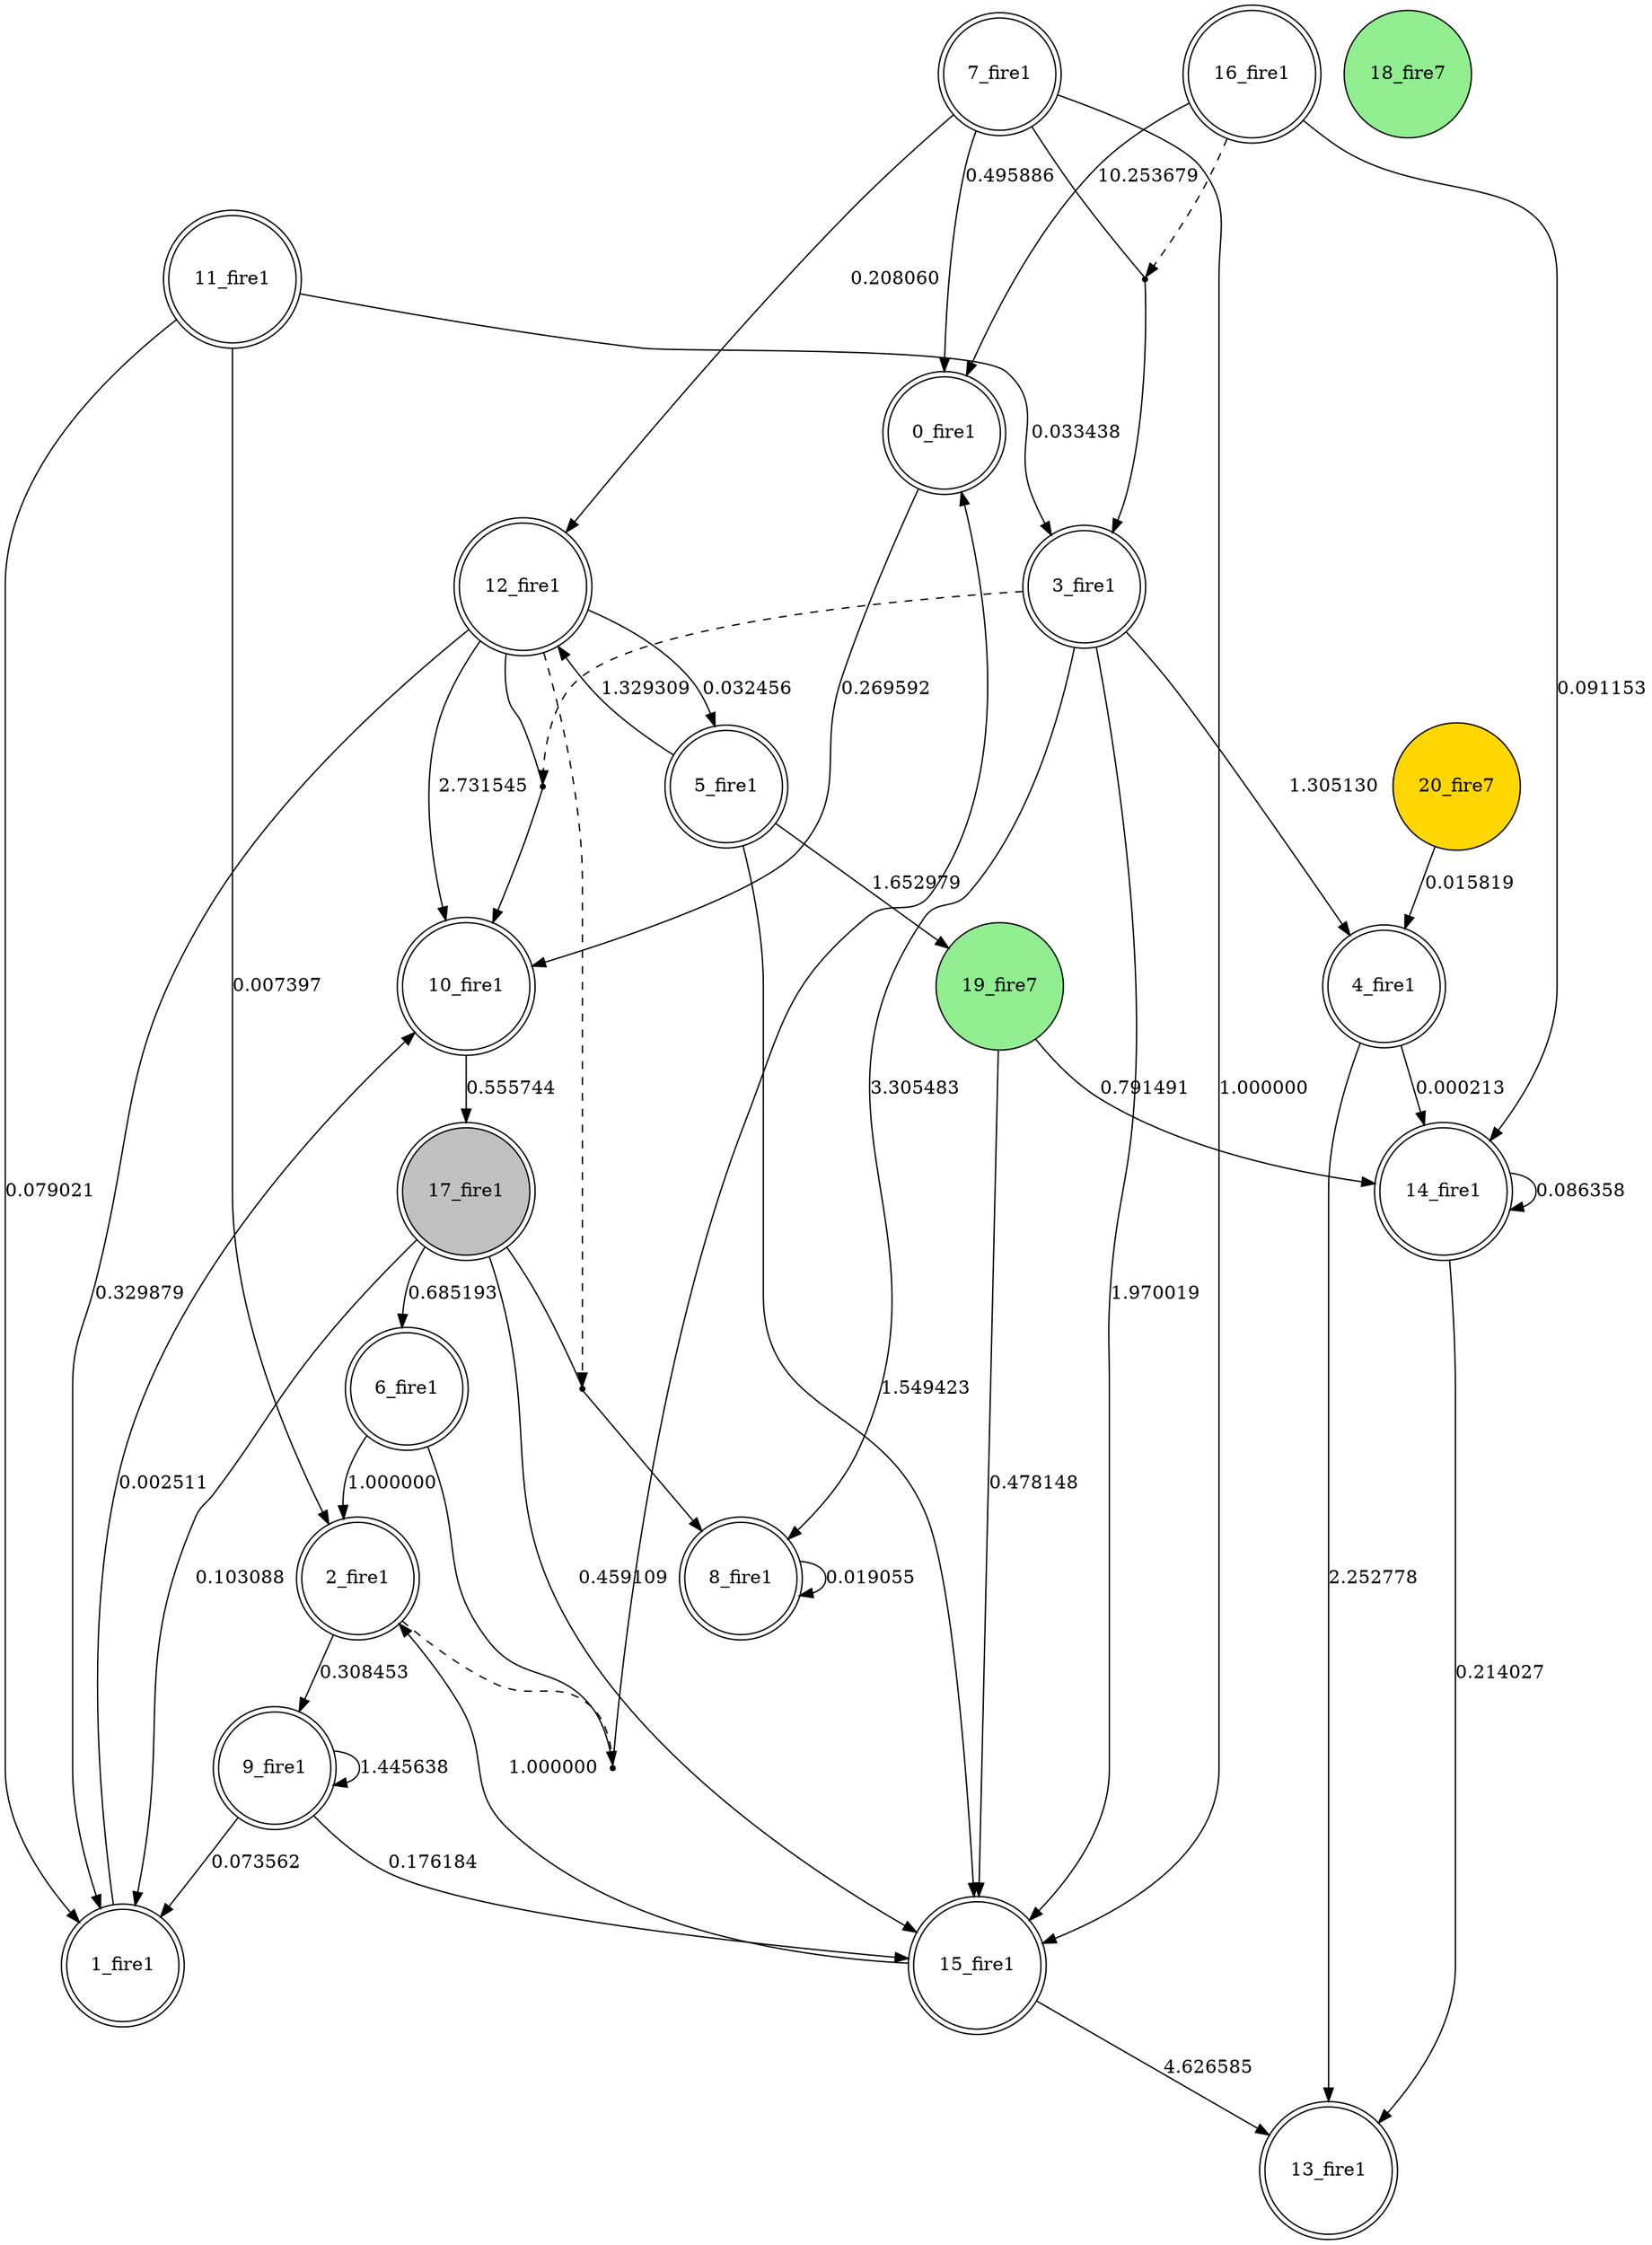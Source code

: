 digraph G {
 node[shape = circle]
0 [label="0_fire1",shape=doublecircle]
1 [label="1_fire1",shape=doublecircle]
2 [label="2_fire1",shape=doublecircle]
3 [label="3_fire1",shape=doublecircle]
4 [label="4_fire1",shape=doublecircle]
5 [label="5_fire1",shape=doublecircle]
6 [label="6_fire1",shape=doublecircle]
7 [label="7_fire1",shape=doublecircle]
8 [label="8_fire1",shape=doublecircle]
9 [label="9_fire1",shape=doublecircle]
10 [label="10_fire1",shape=doublecircle]
11 [label="11_fire1",shape=doublecircle]
12 [label="12_fire1",shape=doublecircle]
13 [label="13_fire1",shape=doublecircle]
14 [label="14_fire1",shape=doublecircle]
15 [label="15_fire1",shape=doublecircle]
16 [label="16_fire1",shape=doublecircle]
17 [label="17_fire1",shape=doublecircle, style=filled, fillcolor=gray]
18 [label="18_fire7",style=filled, fillcolor=lightgreen]
19 [label="19_fire7",style=filled, fillcolor=lightgreen]
20 [label="20_fire7",style=filled, fillcolor=gold]
11 -> 1 [label="0.079021"]
7 -> 0 [label="0.495886"]
2 -> 9 [label="0.308453"]
9 -> 9 [label="1.445638"]
15 -> 13 [label="4.626585"]
17 -> 1 [label="0.103088"]
8 -> 8 [label="0.019055"]
5 -> 12 [label="1.329309"]
19 -> 14 [label="0.791491"]
7 -> 12 [label="0.208060"]
12 -> 1 [label="0.329879"]
21 [shape=point, label=""]
3 -> 21 [style=dashed] 
12 -> 21 [dir=none]
21 -> 10 
5 -> 19 [label="1.652979"]
9 -> 1 [label="0.073562"]
0 -> 10 [label="0.269592"]
17 -> 6 [label="0.685193"]
15 -> 2 [label="1.000000"]
16 -> 14 [label="0.091153"]
19 -> 15 [label="0.478148"]
11 -> 3 [label="0.033438"]
10 -> 17 [label="0.555744"]
22 [shape=point, label=""]
2 -> 22 [style=dashed] 
6 -> 22 [dir=none]
22 -> 0 
12 -> 5 [label="0.032456"]
14 -> 13 [label="0.214027"]
16 -> 0 [label="10.253679"]
7 -> 15 [label="1.000000"]
23 [shape=point, label=""]
16 -> 23 [style=dashed] 
7 -> 23 [dir=none]
23 -> 3 
4 -> 13 [label="2.252778"]
24 [shape=point, label=""]
12 -> 24 [style=dashed] 
17 -> 24 [dir=none]
24 -> 8 
4 -> 14 [label="0.000213"]
14 -> 14 [label="0.086358"]
11 -> 2 [label="0.007397"]
20 -> 4 [label="0.015819"]
3 -> 8 [label="3.305483"]
1 -> 10 [label="0.002511"]
9 -> 15 [label="0.176184"]
17 -> 15 [label="0.459109"]
12 -> 10 [label="2.731545"]
3 -> 4 [label="1.305130"]
3 -> 15 [label="1.970019"]
5 -> 15 [label="1.549423"]
6 -> 2 [label="1.000000"]
}
